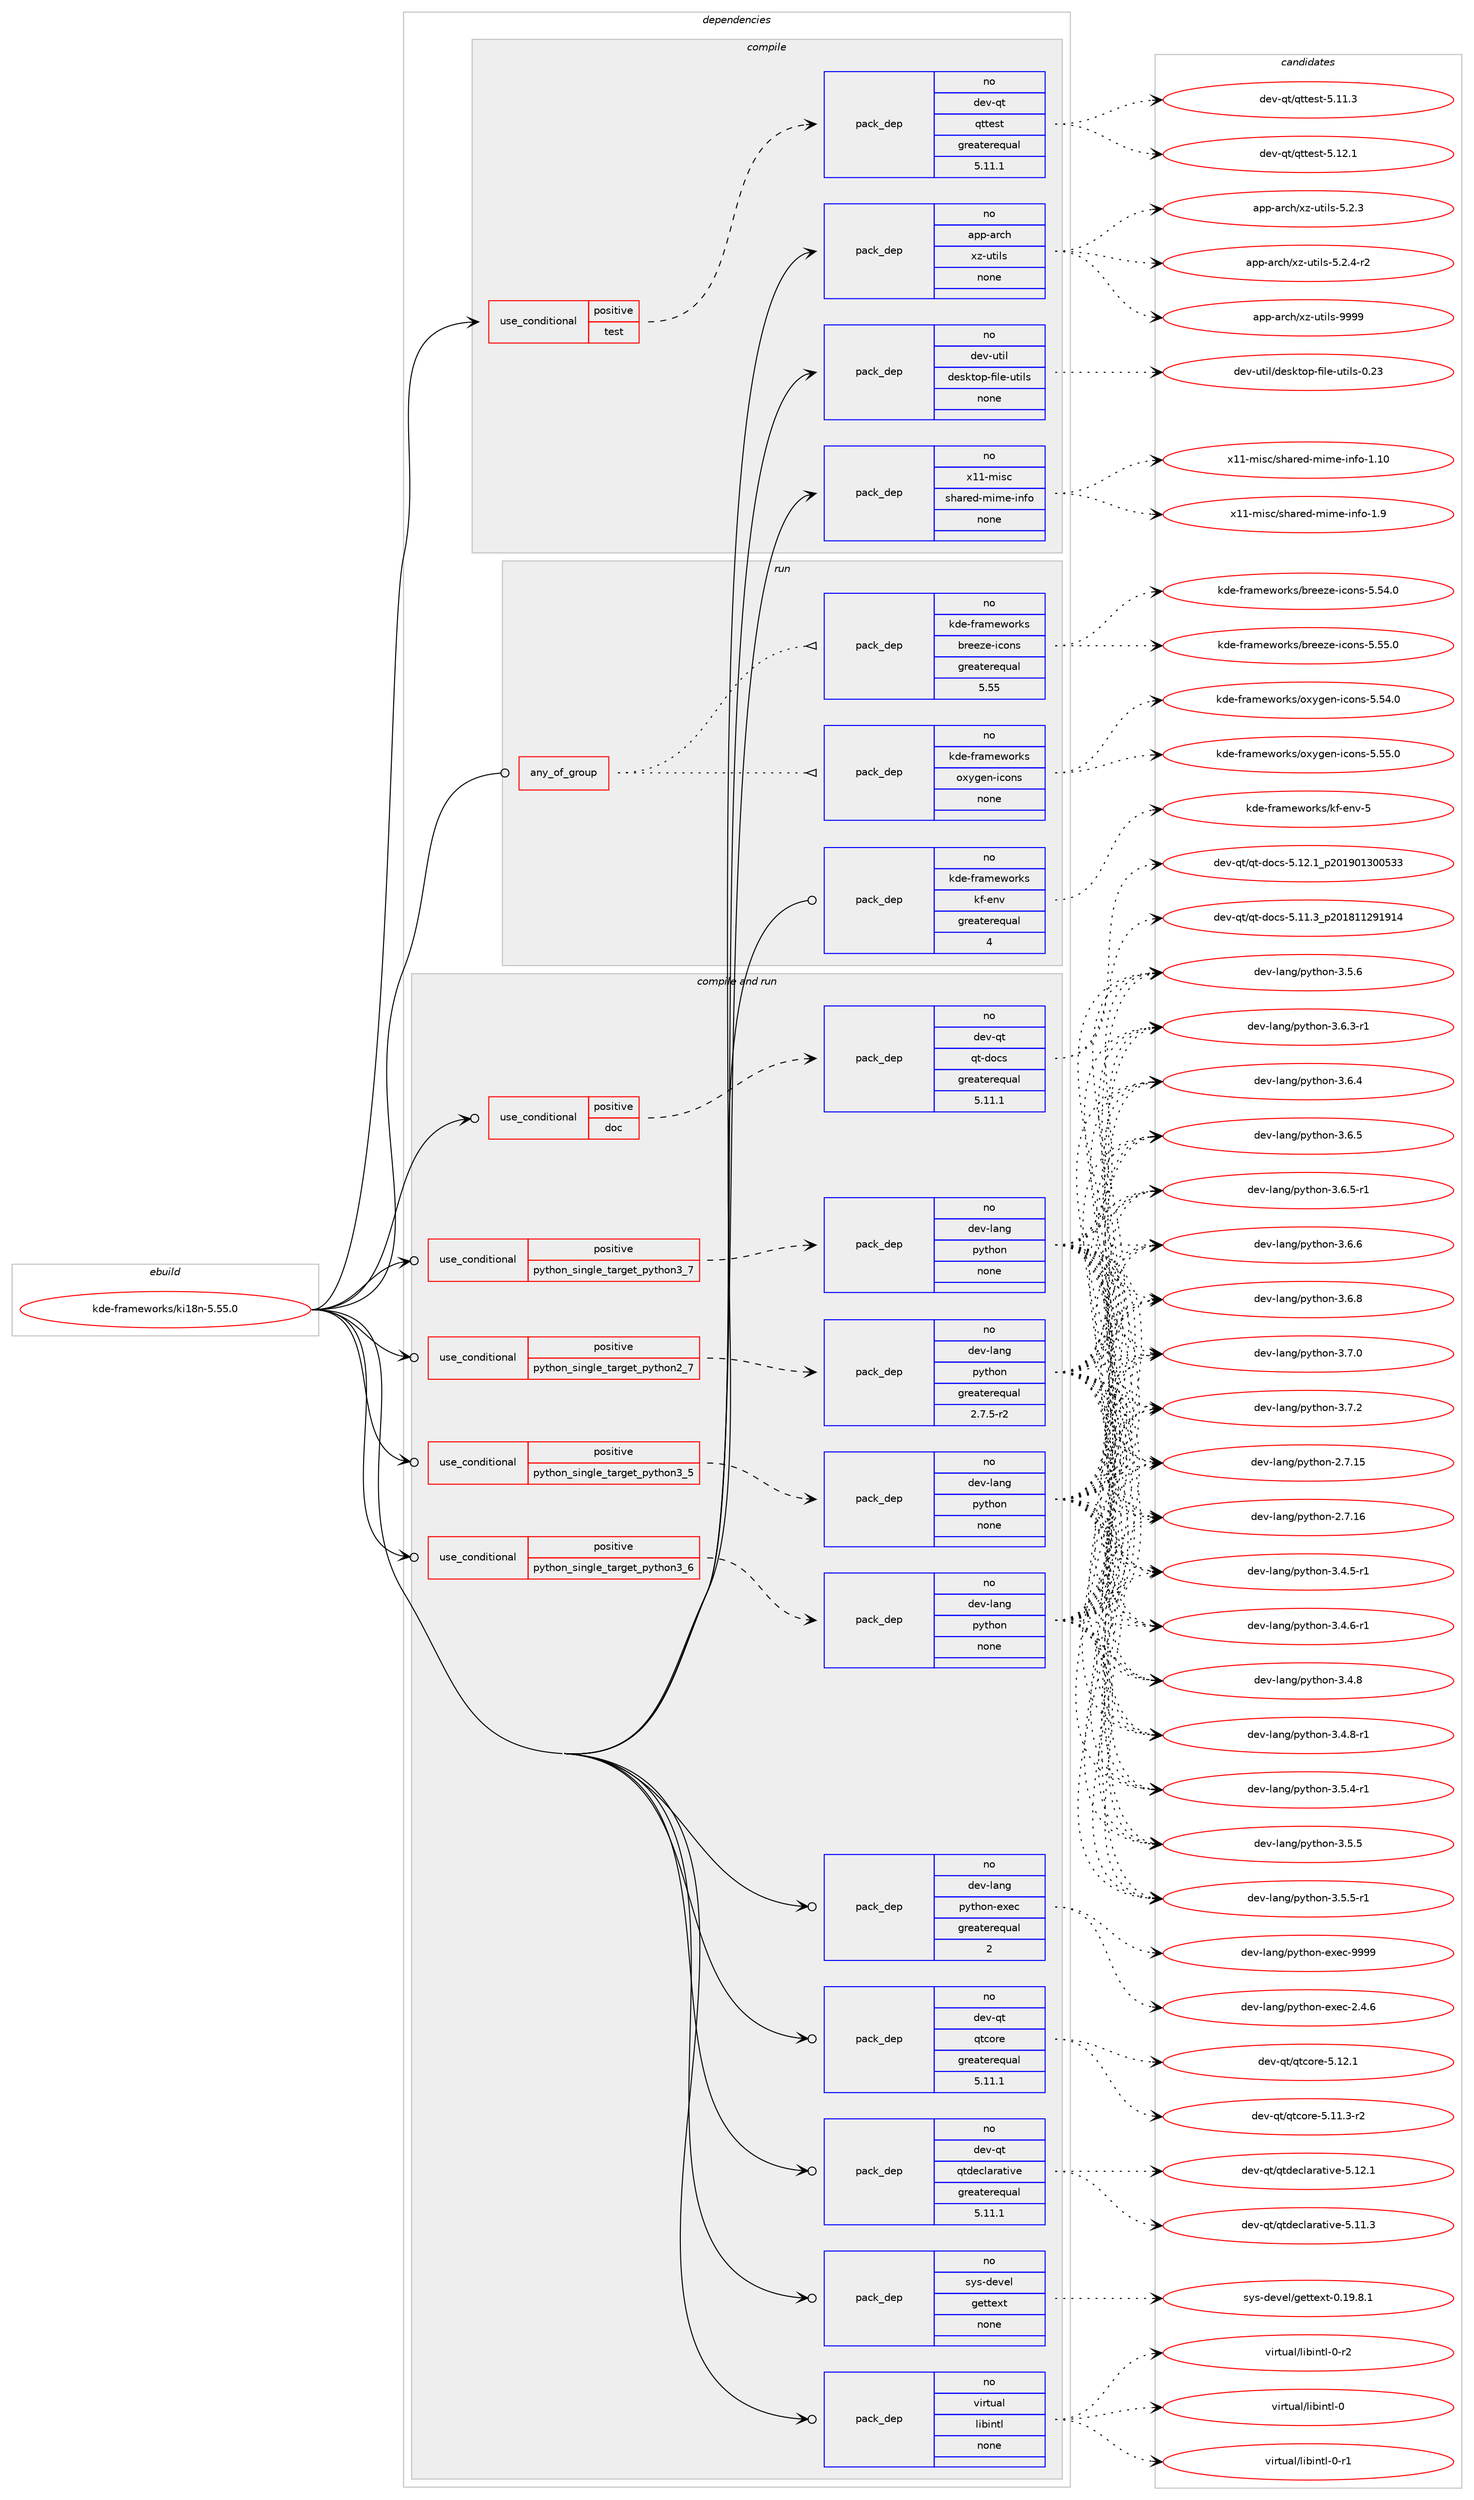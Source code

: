 digraph prolog {

# *************
# Graph options
# *************

newrank=true;
concentrate=true;
compound=true;
graph [rankdir=LR,fontname=Helvetica,fontsize=10,ranksep=1.5];#, ranksep=2.5, nodesep=0.2];
edge  [arrowhead=vee];
node  [fontname=Helvetica,fontsize=10];

# **********
# The ebuild
# **********

subgraph cluster_leftcol {
color=gray;
rank=same;
label=<<i>ebuild</i>>;
id [label="kde-frameworks/ki18n-5.55.0", color=red, width=4, href="../kde-frameworks/ki18n-5.55.0.svg"];
}

# ****************
# The dependencies
# ****************

subgraph cluster_midcol {
color=gray;
label=<<i>dependencies</i>>;
subgraph cluster_compile {
fillcolor="#eeeeee";
style=filled;
label=<<i>compile</i>>;
subgraph cond429586 {
dependency1586071 [label=<<TABLE BORDER="0" CELLBORDER="1" CELLSPACING="0" CELLPADDING="4"><TR><TD ROWSPAN="3" CELLPADDING="10">use_conditional</TD></TR><TR><TD>positive</TD></TR><TR><TD>test</TD></TR></TABLE>>, shape=none, color=red];
subgraph pack1131673 {
dependency1586072 [label=<<TABLE BORDER="0" CELLBORDER="1" CELLSPACING="0" CELLPADDING="4" WIDTH="220"><TR><TD ROWSPAN="6" CELLPADDING="30">pack_dep</TD></TR><TR><TD WIDTH="110">no</TD></TR><TR><TD>dev-qt</TD></TR><TR><TD>qttest</TD></TR><TR><TD>greaterequal</TD></TR><TR><TD>5.11.1</TD></TR></TABLE>>, shape=none, color=blue];
}
dependency1586071:e -> dependency1586072:w [weight=20,style="dashed",arrowhead="vee"];
}
id:e -> dependency1586071:w [weight=20,style="solid",arrowhead="vee"];
subgraph pack1131674 {
dependency1586073 [label=<<TABLE BORDER="0" CELLBORDER="1" CELLSPACING="0" CELLPADDING="4" WIDTH="220"><TR><TD ROWSPAN="6" CELLPADDING="30">pack_dep</TD></TR><TR><TD WIDTH="110">no</TD></TR><TR><TD>app-arch</TD></TR><TR><TD>xz-utils</TD></TR><TR><TD>none</TD></TR><TR><TD></TD></TR></TABLE>>, shape=none, color=blue];
}
id:e -> dependency1586073:w [weight=20,style="solid",arrowhead="vee"];
subgraph pack1131675 {
dependency1586074 [label=<<TABLE BORDER="0" CELLBORDER="1" CELLSPACING="0" CELLPADDING="4" WIDTH="220"><TR><TD ROWSPAN="6" CELLPADDING="30">pack_dep</TD></TR><TR><TD WIDTH="110">no</TD></TR><TR><TD>dev-util</TD></TR><TR><TD>desktop-file-utils</TD></TR><TR><TD>none</TD></TR><TR><TD></TD></TR></TABLE>>, shape=none, color=blue];
}
id:e -> dependency1586074:w [weight=20,style="solid",arrowhead="vee"];
subgraph pack1131676 {
dependency1586075 [label=<<TABLE BORDER="0" CELLBORDER="1" CELLSPACING="0" CELLPADDING="4" WIDTH="220"><TR><TD ROWSPAN="6" CELLPADDING="30">pack_dep</TD></TR><TR><TD WIDTH="110">no</TD></TR><TR><TD>x11-misc</TD></TR><TR><TD>shared-mime-info</TD></TR><TR><TD>none</TD></TR><TR><TD></TD></TR></TABLE>>, shape=none, color=blue];
}
id:e -> dependency1586075:w [weight=20,style="solid",arrowhead="vee"];
}
subgraph cluster_compileandrun {
fillcolor="#eeeeee";
style=filled;
label=<<i>compile and run</i>>;
subgraph cond429587 {
dependency1586076 [label=<<TABLE BORDER="0" CELLBORDER="1" CELLSPACING="0" CELLPADDING="4"><TR><TD ROWSPAN="3" CELLPADDING="10">use_conditional</TD></TR><TR><TD>positive</TD></TR><TR><TD>doc</TD></TR></TABLE>>, shape=none, color=red];
subgraph pack1131677 {
dependency1586077 [label=<<TABLE BORDER="0" CELLBORDER="1" CELLSPACING="0" CELLPADDING="4" WIDTH="220"><TR><TD ROWSPAN="6" CELLPADDING="30">pack_dep</TD></TR><TR><TD WIDTH="110">no</TD></TR><TR><TD>dev-qt</TD></TR><TR><TD>qt-docs</TD></TR><TR><TD>greaterequal</TD></TR><TR><TD>5.11.1</TD></TR></TABLE>>, shape=none, color=blue];
}
dependency1586076:e -> dependency1586077:w [weight=20,style="dashed",arrowhead="vee"];
}
id:e -> dependency1586076:w [weight=20,style="solid",arrowhead="odotvee"];
subgraph cond429588 {
dependency1586078 [label=<<TABLE BORDER="0" CELLBORDER="1" CELLSPACING="0" CELLPADDING="4"><TR><TD ROWSPAN="3" CELLPADDING="10">use_conditional</TD></TR><TR><TD>positive</TD></TR><TR><TD>python_single_target_python2_7</TD></TR></TABLE>>, shape=none, color=red];
subgraph pack1131678 {
dependency1586079 [label=<<TABLE BORDER="0" CELLBORDER="1" CELLSPACING="0" CELLPADDING="4" WIDTH="220"><TR><TD ROWSPAN="6" CELLPADDING="30">pack_dep</TD></TR><TR><TD WIDTH="110">no</TD></TR><TR><TD>dev-lang</TD></TR><TR><TD>python</TD></TR><TR><TD>greaterequal</TD></TR><TR><TD>2.7.5-r2</TD></TR></TABLE>>, shape=none, color=blue];
}
dependency1586078:e -> dependency1586079:w [weight=20,style="dashed",arrowhead="vee"];
}
id:e -> dependency1586078:w [weight=20,style="solid",arrowhead="odotvee"];
subgraph cond429589 {
dependency1586080 [label=<<TABLE BORDER="0" CELLBORDER="1" CELLSPACING="0" CELLPADDING="4"><TR><TD ROWSPAN="3" CELLPADDING="10">use_conditional</TD></TR><TR><TD>positive</TD></TR><TR><TD>python_single_target_python3_5</TD></TR></TABLE>>, shape=none, color=red];
subgraph pack1131679 {
dependency1586081 [label=<<TABLE BORDER="0" CELLBORDER="1" CELLSPACING="0" CELLPADDING="4" WIDTH="220"><TR><TD ROWSPAN="6" CELLPADDING="30">pack_dep</TD></TR><TR><TD WIDTH="110">no</TD></TR><TR><TD>dev-lang</TD></TR><TR><TD>python</TD></TR><TR><TD>none</TD></TR><TR><TD></TD></TR></TABLE>>, shape=none, color=blue];
}
dependency1586080:e -> dependency1586081:w [weight=20,style="dashed",arrowhead="vee"];
}
id:e -> dependency1586080:w [weight=20,style="solid",arrowhead="odotvee"];
subgraph cond429590 {
dependency1586082 [label=<<TABLE BORDER="0" CELLBORDER="1" CELLSPACING="0" CELLPADDING="4"><TR><TD ROWSPAN="3" CELLPADDING="10">use_conditional</TD></TR><TR><TD>positive</TD></TR><TR><TD>python_single_target_python3_6</TD></TR></TABLE>>, shape=none, color=red];
subgraph pack1131680 {
dependency1586083 [label=<<TABLE BORDER="0" CELLBORDER="1" CELLSPACING="0" CELLPADDING="4" WIDTH="220"><TR><TD ROWSPAN="6" CELLPADDING="30">pack_dep</TD></TR><TR><TD WIDTH="110">no</TD></TR><TR><TD>dev-lang</TD></TR><TR><TD>python</TD></TR><TR><TD>none</TD></TR><TR><TD></TD></TR></TABLE>>, shape=none, color=blue];
}
dependency1586082:e -> dependency1586083:w [weight=20,style="dashed",arrowhead="vee"];
}
id:e -> dependency1586082:w [weight=20,style="solid",arrowhead="odotvee"];
subgraph cond429591 {
dependency1586084 [label=<<TABLE BORDER="0" CELLBORDER="1" CELLSPACING="0" CELLPADDING="4"><TR><TD ROWSPAN="3" CELLPADDING="10">use_conditional</TD></TR><TR><TD>positive</TD></TR><TR><TD>python_single_target_python3_7</TD></TR></TABLE>>, shape=none, color=red];
subgraph pack1131681 {
dependency1586085 [label=<<TABLE BORDER="0" CELLBORDER="1" CELLSPACING="0" CELLPADDING="4" WIDTH="220"><TR><TD ROWSPAN="6" CELLPADDING="30">pack_dep</TD></TR><TR><TD WIDTH="110">no</TD></TR><TR><TD>dev-lang</TD></TR><TR><TD>python</TD></TR><TR><TD>none</TD></TR><TR><TD></TD></TR></TABLE>>, shape=none, color=blue];
}
dependency1586084:e -> dependency1586085:w [weight=20,style="dashed",arrowhead="vee"];
}
id:e -> dependency1586084:w [weight=20,style="solid",arrowhead="odotvee"];
subgraph pack1131682 {
dependency1586086 [label=<<TABLE BORDER="0" CELLBORDER="1" CELLSPACING="0" CELLPADDING="4" WIDTH="220"><TR><TD ROWSPAN="6" CELLPADDING="30">pack_dep</TD></TR><TR><TD WIDTH="110">no</TD></TR><TR><TD>dev-lang</TD></TR><TR><TD>python-exec</TD></TR><TR><TD>greaterequal</TD></TR><TR><TD>2</TD></TR></TABLE>>, shape=none, color=blue];
}
id:e -> dependency1586086:w [weight=20,style="solid",arrowhead="odotvee"];
subgraph pack1131683 {
dependency1586087 [label=<<TABLE BORDER="0" CELLBORDER="1" CELLSPACING="0" CELLPADDING="4" WIDTH="220"><TR><TD ROWSPAN="6" CELLPADDING="30">pack_dep</TD></TR><TR><TD WIDTH="110">no</TD></TR><TR><TD>dev-qt</TD></TR><TR><TD>qtcore</TD></TR><TR><TD>greaterequal</TD></TR><TR><TD>5.11.1</TD></TR></TABLE>>, shape=none, color=blue];
}
id:e -> dependency1586087:w [weight=20,style="solid",arrowhead="odotvee"];
subgraph pack1131684 {
dependency1586088 [label=<<TABLE BORDER="0" CELLBORDER="1" CELLSPACING="0" CELLPADDING="4" WIDTH="220"><TR><TD ROWSPAN="6" CELLPADDING="30">pack_dep</TD></TR><TR><TD WIDTH="110">no</TD></TR><TR><TD>dev-qt</TD></TR><TR><TD>qtdeclarative</TD></TR><TR><TD>greaterequal</TD></TR><TR><TD>5.11.1</TD></TR></TABLE>>, shape=none, color=blue];
}
id:e -> dependency1586088:w [weight=20,style="solid",arrowhead="odotvee"];
subgraph pack1131685 {
dependency1586089 [label=<<TABLE BORDER="0" CELLBORDER="1" CELLSPACING="0" CELLPADDING="4" WIDTH="220"><TR><TD ROWSPAN="6" CELLPADDING="30">pack_dep</TD></TR><TR><TD WIDTH="110">no</TD></TR><TR><TD>sys-devel</TD></TR><TR><TD>gettext</TD></TR><TR><TD>none</TD></TR><TR><TD></TD></TR></TABLE>>, shape=none, color=blue];
}
id:e -> dependency1586089:w [weight=20,style="solid",arrowhead="odotvee"];
subgraph pack1131686 {
dependency1586090 [label=<<TABLE BORDER="0" CELLBORDER="1" CELLSPACING="0" CELLPADDING="4" WIDTH="220"><TR><TD ROWSPAN="6" CELLPADDING="30">pack_dep</TD></TR><TR><TD WIDTH="110">no</TD></TR><TR><TD>virtual</TD></TR><TR><TD>libintl</TD></TR><TR><TD>none</TD></TR><TR><TD></TD></TR></TABLE>>, shape=none, color=blue];
}
id:e -> dependency1586090:w [weight=20,style="solid",arrowhead="odotvee"];
}
subgraph cluster_run {
fillcolor="#eeeeee";
style=filled;
label=<<i>run</i>>;
subgraph any24168 {
dependency1586091 [label=<<TABLE BORDER="0" CELLBORDER="1" CELLSPACING="0" CELLPADDING="4"><TR><TD CELLPADDING="10">any_of_group</TD></TR></TABLE>>, shape=none, color=red];subgraph pack1131687 {
dependency1586092 [label=<<TABLE BORDER="0" CELLBORDER="1" CELLSPACING="0" CELLPADDING="4" WIDTH="220"><TR><TD ROWSPAN="6" CELLPADDING="30">pack_dep</TD></TR><TR><TD WIDTH="110">no</TD></TR><TR><TD>kde-frameworks</TD></TR><TR><TD>breeze-icons</TD></TR><TR><TD>greaterequal</TD></TR><TR><TD>5.55</TD></TR></TABLE>>, shape=none, color=blue];
}
dependency1586091:e -> dependency1586092:w [weight=20,style="dotted",arrowhead="oinv"];
subgraph pack1131688 {
dependency1586093 [label=<<TABLE BORDER="0" CELLBORDER="1" CELLSPACING="0" CELLPADDING="4" WIDTH="220"><TR><TD ROWSPAN="6" CELLPADDING="30">pack_dep</TD></TR><TR><TD WIDTH="110">no</TD></TR><TR><TD>kde-frameworks</TD></TR><TR><TD>oxygen-icons</TD></TR><TR><TD>none</TD></TR><TR><TD></TD></TR></TABLE>>, shape=none, color=blue];
}
dependency1586091:e -> dependency1586093:w [weight=20,style="dotted",arrowhead="oinv"];
}
id:e -> dependency1586091:w [weight=20,style="solid",arrowhead="odot"];
subgraph pack1131689 {
dependency1586094 [label=<<TABLE BORDER="0" CELLBORDER="1" CELLSPACING="0" CELLPADDING="4" WIDTH="220"><TR><TD ROWSPAN="6" CELLPADDING="30">pack_dep</TD></TR><TR><TD WIDTH="110">no</TD></TR><TR><TD>kde-frameworks</TD></TR><TR><TD>kf-env</TD></TR><TR><TD>greaterequal</TD></TR><TR><TD>4</TD></TR></TABLE>>, shape=none, color=blue];
}
id:e -> dependency1586094:w [weight=20,style="solid",arrowhead="odot"];
}
}

# **************
# The candidates
# **************

subgraph cluster_choices {
rank=same;
color=gray;
label=<<i>candidates</i>>;

subgraph choice1131673 {
color=black;
nodesep=1;
choice100101118451131164711311611610111511645534649494651 [label="dev-qt/qttest-5.11.3", color=red, width=4,href="../dev-qt/qttest-5.11.3.svg"];
choice100101118451131164711311611610111511645534649504649 [label="dev-qt/qttest-5.12.1", color=red, width=4,href="../dev-qt/qttest-5.12.1.svg"];
dependency1586072:e -> choice100101118451131164711311611610111511645534649494651:w [style=dotted,weight="100"];
dependency1586072:e -> choice100101118451131164711311611610111511645534649504649:w [style=dotted,weight="100"];
}
subgraph choice1131674 {
color=black;
nodesep=1;
choice971121124597114991044712012245117116105108115455346504651 [label="app-arch/xz-utils-5.2.3", color=red, width=4,href="../app-arch/xz-utils-5.2.3.svg"];
choice9711211245971149910447120122451171161051081154553465046524511450 [label="app-arch/xz-utils-5.2.4-r2", color=red, width=4,href="../app-arch/xz-utils-5.2.4-r2.svg"];
choice9711211245971149910447120122451171161051081154557575757 [label="app-arch/xz-utils-9999", color=red, width=4,href="../app-arch/xz-utils-9999.svg"];
dependency1586073:e -> choice971121124597114991044712012245117116105108115455346504651:w [style=dotted,weight="100"];
dependency1586073:e -> choice9711211245971149910447120122451171161051081154553465046524511450:w [style=dotted,weight="100"];
dependency1586073:e -> choice9711211245971149910447120122451171161051081154557575757:w [style=dotted,weight="100"];
}
subgraph choice1131675 {
color=black;
nodesep=1;
choice100101118451171161051084710010111510711611111245102105108101451171161051081154548465051 [label="dev-util/desktop-file-utils-0.23", color=red, width=4,href="../dev-util/desktop-file-utils-0.23.svg"];
dependency1586074:e -> choice100101118451171161051084710010111510711611111245102105108101451171161051081154548465051:w [style=dotted,weight="100"];
}
subgraph choice1131676 {
color=black;
nodesep=1;
choice12049494510910511599471151049711410110045109105109101451051101021114549464948 [label="x11-misc/shared-mime-info-1.10", color=red, width=4,href="../x11-misc/shared-mime-info-1.10.svg"];
choice120494945109105115994711510497114101100451091051091014510511010211145494657 [label="x11-misc/shared-mime-info-1.9", color=red, width=4,href="../x11-misc/shared-mime-info-1.9.svg"];
dependency1586075:e -> choice12049494510910511599471151049711410110045109105109101451051101021114549464948:w [style=dotted,weight="100"];
dependency1586075:e -> choice120494945109105115994711510497114101100451091051091014510511010211145494657:w [style=dotted,weight="100"];
}
subgraph choice1131677 {
color=black;
nodesep=1;
choice100101118451131164711311645100111991154553464949465195112504849564949505749574952 [label="dev-qt/qt-docs-5.11.3_p201811291914", color=red, width=4,href="../dev-qt/qt-docs-5.11.3_p201811291914.svg"];
choice100101118451131164711311645100111991154553464950464995112504849574849514848535151 [label="dev-qt/qt-docs-5.12.1_p201901300533", color=red, width=4,href="../dev-qt/qt-docs-5.12.1_p201901300533.svg"];
dependency1586077:e -> choice100101118451131164711311645100111991154553464949465195112504849564949505749574952:w [style=dotted,weight="100"];
dependency1586077:e -> choice100101118451131164711311645100111991154553464950464995112504849574849514848535151:w [style=dotted,weight="100"];
}
subgraph choice1131678 {
color=black;
nodesep=1;
choice10010111845108971101034711212111610411111045504655464953 [label="dev-lang/python-2.7.15", color=red, width=4,href="../dev-lang/python-2.7.15.svg"];
choice10010111845108971101034711212111610411111045504655464954 [label="dev-lang/python-2.7.16", color=red, width=4,href="../dev-lang/python-2.7.16.svg"];
choice1001011184510897110103471121211161041111104551465246534511449 [label="dev-lang/python-3.4.5-r1", color=red, width=4,href="../dev-lang/python-3.4.5-r1.svg"];
choice1001011184510897110103471121211161041111104551465246544511449 [label="dev-lang/python-3.4.6-r1", color=red, width=4,href="../dev-lang/python-3.4.6-r1.svg"];
choice100101118451089711010347112121116104111110455146524656 [label="dev-lang/python-3.4.8", color=red, width=4,href="../dev-lang/python-3.4.8.svg"];
choice1001011184510897110103471121211161041111104551465246564511449 [label="dev-lang/python-3.4.8-r1", color=red, width=4,href="../dev-lang/python-3.4.8-r1.svg"];
choice1001011184510897110103471121211161041111104551465346524511449 [label="dev-lang/python-3.5.4-r1", color=red, width=4,href="../dev-lang/python-3.5.4-r1.svg"];
choice100101118451089711010347112121116104111110455146534653 [label="dev-lang/python-3.5.5", color=red, width=4,href="../dev-lang/python-3.5.5.svg"];
choice1001011184510897110103471121211161041111104551465346534511449 [label="dev-lang/python-3.5.5-r1", color=red, width=4,href="../dev-lang/python-3.5.5-r1.svg"];
choice100101118451089711010347112121116104111110455146534654 [label="dev-lang/python-3.5.6", color=red, width=4,href="../dev-lang/python-3.5.6.svg"];
choice1001011184510897110103471121211161041111104551465446514511449 [label="dev-lang/python-3.6.3-r1", color=red, width=4,href="../dev-lang/python-3.6.3-r1.svg"];
choice100101118451089711010347112121116104111110455146544652 [label="dev-lang/python-3.6.4", color=red, width=4,href="../dev-lang/python-3.6.4.svg"];
choice100101118451089711010347112121116104111110455146544653 [label="dev-lang/python-3.6.5", color=red, width=4,href="../dev-lang/python-3.6.5.svg"];
choice1001011184510897110103471121211161041111104551465446534511449 [label="dev-lang/python-3.6.5-r1", color=red, width=4,href="../dev-lang/python-3.6.5-r1.svg"];
choice100101118451089711010347112121116104111110455146544654 [label="dev-lang/python-3.6.6", color=red, width=4,href="../dev-lang/python-3.6.6.svg"];
choice100101118451089711010347112121116104111110455146544656 [label="dev-lang/python-3.6.8", color=red, width=4,href="../dev-lang/python-3.6.8.svg"];
choice100101118451089711010347112121116104111110455146554648 [label="dev-lang/python-3.7.0", color=red, width=4,href="../dev-lang/python-3.7.0.svg"];
choice100101118451089711010347112121116104111110455146554650 [label="dev-lang/python-3.7.2", color=red, width=4,href="../dev-lang/python-3.7.2.svg"];
dependency1586079:e -> choice10010111845108971101034711212111610411111045504655464953:w [style=dotted,weight="100"];
dependency1586079:e -> choice10010111845108971101034711212111610411111045504655464954:w [style=dotted,weight="100"];
dependency1586079:e -> choice1001011184510897110103471121211161041111104551465246534511449:w [style=dotted,weight="100"];
dependency1586079:e -> choice1001011184510897110103471121211161041111104551465246544511449:w [style=dotted,weight="100"];
dependency1586079:e -> choice100101118451089711010347112121116104111110455146524656:w [style=dotted,weight="100"];
dependency1586079:e -> choice1001011184510897110103471121211161041111104551465246564511449:w [style=dotted,weight="100"];
dependency1586079:e -> choice1001011184510897110103471121211161041111104551465346524511449:w [style=dotted,weight="100"];
dependency1586079:e -> choice100101118451089711010347112121116104111110455146534653:w [style=dotted,weight="100"];
dependency1586079:e -> choice1001011184510897110103471121211161041111104551465346534511449:w [style=dotted,weight="100"];
dependency1586079:e -> choice100101118451089711010347112121116104111110455146534654:w [style=dotted,weight="100"];
dependency1586079:e -> choice1001011184510897110103471121211161041111104551465446514511449:w [style=dotted,weight="100"];
dependency1586079:e -> choice100101118451089711010347112121116104111110455146544652:w [style=dotted,weight="100"];
dependency1586079:e -> choice100101118451089711010347112121116104111110455146544653:w [style=dotted,weight="100"];
dependency1586079:e -> choice1001011184510897110103471121211161041111104551465446534511449:w [style=dotted,weight="100"];
dependency1586079:e -> choice100101118451089711010347112121116104111110455146544654:w [style=dotted,weight="100"];
dependency1586079:e -> choice100101118451089711010347112121116104111110455146544656:w [style=dotted,weight="100"];
dependency1586079:e -> choice100101118451089711010347112121116104111110455146554648:w [style=dotted,weight="100"];
dependency1586079:e -> choice100101118451089711010347112121116104111110455146554650:w [style=dotted,weight="100"];
}
subgraph choice1131679 {
color=black;
nodesep=1;
choice10010111845108971101034711212111610411111045504655464953 [label="dev-lang/python-2.7.15", color=red, width=4,href="../dev-lang/python-2.7.15.svg"];
choice10010111845108971101034711212111610411111045504655464954 [label="dev-lang/python-2.7.16", color=red, width=4,href="../dev-lang/python-2.7.16.svg"];
choice1001011184510897110103471121211161041111104551465246534511449 [label="dev-lang/python-3.4.5-r1", color=red, width=4,href="../dev-lang/python-3.4.5-r1.svg"];
choice1001011184510897110103471121211161041111104551465246544511449 [label="dev-lang/python-3.4.6-r1", color=red, width=4,href="../dev-lang/python-3.4.6-r1.svg"];
choice100101118451089711010347112121116104111110455146524656 [label="dev-lang/python-3.4.8", color=red, width=4,href="../dev-lang/python-3.4.8.svg"];
choice1001011184510897110103471121211161041111104551465246564511449 [label="dev-lang/python-3.4.8-r1", color=red, width=4,href="../dev-lang/python-3.4.8-r1.svg"];
choice1001011184510897110103471121211161041111104551465346524511449 [label="dev-lang/python-3.5.4-r1", color=red, width=4,href="../dev-lang/python-3.5.4-r1.svg"];
choice100101118451089711010347112121116104111110455146534653 [label="dev-lang/python-3.5.5", color=red, width=4,href="../dev-lang/python-3.5.5.svg"];
choice1001011184510897110103471121211161041111104551465346534511449 [label="dev-lang/python-3.5.5-r1", color=red, width=4,href="../dev-lang/python-3.5.5-r1.svg"];
choice100101118451089711010347112121116104111110455146534654 [label="dev-lang/python-3.5.6", color=red, width=4,href="../dev-lang/python-3.5.6.svg"];
choice1001011184510897110103471121211161041111104551465446514511449 [label="dev-lang/python-3.6.3-r1", color=red, width=4,href="../dev-lang/python-3.6.3-r1.svg"];
choice100101118451089711010347112121116104111110455146544652 [label="dev-lang/python-3.6.4", color=red, width=4,href="../dev-lang/python-3.6.4.svg"];
choice100101118451089711010347112121116104111110455146544653 [label="dev-lang/python-3.6.5", color=red, width=4,href="../dev-lang/python-3.6.5.svg"];
choice1001011184510897110103471121211161041111104551465446534511449 [label="dev-lang/python-3.6.5-r1", color=red, width=4,href="../dev-lang/python-3.6.5-r1.svg"];
choice100101118451089711010347112121116104111110455146544654 [label="dev-lang/python-3.6.6", color=red, width=4,href="../dev-lang/python-3.6.6.svg"];
choice100101118451089711010347112121116104111110455146544656 [label="dev-lang/python-3.6.8", color=red, width=4,href="../dev-lang/python-3.6.8.svg"];
choice100101118451089711010347112121116104111110455146554648 [label="dev-lang/python-3.7.0", color=red, width=4,href="../dev-lang/python-3.7.0.svg"];
choice100101118451089711010347112121116104111110455146554650 [label="dev-lang/python-3.7.2", color=red, width=4,href="../dev-lang/python-3.7.2.svg"];
dependency1586081:e -> choice10010111845108971101034711212111610411111045504655464953:w [style=dotted,weight="100"];
dependency1586081:e -> choice10010111845108971101034711212111610411111045504655464954:w [style=dotted,weight="100"];
dependency1586081:e -> choice1001011184510897110103471121211161041111104551465246534511449:w [style=dotted,weight="100"];
dependency1586081:e -> choice1001011184510897110103471121211161041111104551465246544511449:w [style=dotted,weight="100"];
dependency1586081:e -> choice100101118451089711010347112121116104111110455146524656:w [style=dotted,weight="100"];
dependency1586081:e -> choice1001011184510897110103471121211161041111104551465246564511449:w [style=dotted,weight="100"];
dependency1586081:e -> choice1001011184510897110103471121211161041111104551465346524511449:w [style=dotted,weight="100"];
dependency1586081:e -> choice100101118451089711010347112121116104111110455146534653:w [style=dotted,weight="100"];
dependency1586081:e -> choice1001011184510897110103471121211161041111104551465346534511449:w [style=dotted,weight="100"];
dependency1586081:e -> choice100101118451089711010347112121116104111110455146534654:w [style=dotted,weight="100"];
dependency1586081:e -> choice1001011184510897110103471121211161041111104551465446514511449:w [style=dotted,weight="100"];
dependency1586081:e -> choice100101118451089711010347112121116104111110455146544652:w [style=dotted,weight="100"];
dependency1586081:e -> choice100101118451089711010347112121116104111110455146544653:w [style=dotted,weight="100"];
dependency1586081:e -> choice1001011184510897110103471121211161041111104551465446534511449:w [style=dotted,weight="100"];
dependency1586081:e -> choice100101118451089711010347112121116104111110455146544654:w [style=dotted,weight="100"];
dependency1586081:e -> choice100101118451089711010347112121116104111110455146544656:w [style=dotted,weight="100"];
dependency1586081:e -> choice100101118451089711010347112121116104111110455146554648:w [style=dotted,weight="100"];
dependency1586081:e -> choice100101118451089711010347112121116104111110455146554650:w [style=dotted,weight="100"];
}
subgraph choice1131680 {
color=black;
nodesep=1;
choice10010111845108971101034711212111610411111045504655464953 [label="dev-lang/python-2.7.15", color=red, width=4,href="../dev-lang/python-2.7.15.svg"];
choice10010111845108971101034711212111610411111045504655464954 [label="dev-lang/python-2.7.16", color=red, width=4,href="../dev-lang/python-2.7.16.svg"];
choice1001011184510897110103471121211161041111104551465246534511449 [label="dev-lang/python-3.4.5-r1", color=red, width=4,href="../dev-lang/python-3.4.5-r1.svg"];
choice1001011184510897110103471121211161041111104551465246544511449 [label="dev-lang/python-3.4.6-r1", color=red, width=4,href="../dev-lang/python-3.4.6-r1.svg"];
choice100101118451089711010347112121116104111110455146524656 [label="dev-lang/python-3.4.8", color=red, width=4,href="../dev-lang/python-3.4.8.svg"];
choice1001011184510897110103471121211161041111104551465246564511449 [label="dev-lang/python-3.4.8-r1", color=red, width=4,href="../dev-lang/python-3.4.8-r1.svg"];
choice1001011184510897110103471121211161041111104551465346524511449 [label="dev-lang/python-3.5.4-r1", color=red, width=4,href="../dev-lang/python-3.5.4-r1.svg"];
choice100101118451089711010347112121116104111110455146534653 [label="dev-lang/python-3.5.5", color=red, width=4,href="../dev-lang/python-3.5.5.svg"];
choice1001011184510897110103471121211161041111104551465346534511449 [label="dev-lang/python-3.5.5-r1", color=red, width=4,href="../dev-lang/python-3.5.5-r1.svg"];
choice100101118451089711010347112121116104111110455146534654 [label="dev-lang/python-3.5.6", color=red, width=4,href="../dev-lang/python-3.5.6.svg"];
choice1001011184510897110103471121211161041111104551465446514511449 [label="dev-lang/python-3.6.3-r1", color=red, width=4,href="../dev-lang/python-3.6.3-r1.svg"];
choice100101118451089711010347112121116104111110455146544652 [label="dev-lang/python-3.6.4", color=red, width=4,href="../dev-lang/python-3.6.4.svg"];
choice100101118451089711010347112121116104111110455146544653 [label="dev-lang/python-3.6.5", color=red, width=4,href="../dev-lang/python-3.6.5.svg"];
choice1001011184510897110103471121211161041111104551465446534511449 [label="dev-lang/python-3.6.5-r1", color=red, width=4,href="../dev-lang/python-3.6.5-r1.svg"];
choice100101118451089711010347112121116104111110455146544654 [label="dev-lang/python-3.6.6", color=red, width=4,href="../dev-lang/python-3.6.6.svg"];
choice100101118451089711010347112121116104111110455146544656 [label="dev-lang/python-3.6.8", color=red, width=4,href="../dev-lang/python-3.6.8.svg"];
choice100101118451089711010347112121116104111110455146554648 [label="dev-lang/python-3.7.0", color=red, width=4,href="../dev-lang/python-3.7.0.svg"];
choice100101118451089711010347112121116104111110455146554650 [label="dev-lang/python-3.7.2", color=red, width=4,href="../dev-lang/python-3.7.2.svg"];
dependency1586083:e -> choice10010111845108971101034711212111610411111045504655464953:w [style=dotted,weight="100"];
dependency1586083:e -> choice10010111845108971101034711212111610411111045504655464954:w [style=dotted,weight="100"];
dependency1586083:e -> choice1001011184510897110103471121211161041111104551465246534511449:w [style=dotted,weight="100"];
dependency1586083:e -> choice1001011184510897110103471121211161041111104551465246544511449:w [style=dotted,weight="100"];
dependency1586083:e -> choice100101118451089711010347112121116104111110455146524656:w [style=dotted,weight="100"];
dependency1586083:e -> choice1001011184510897110103471121211161041111104551465246564511449:w [style=dotted,weight="100"];
dependency1586083:e -> choice1001011184510897110103471121211161041111104551465346524511449:w [style=dotted,weight="100"];
dependency1586083:e -> choice100101118451089711010347112121116104111110455146534653:w [style=dotted,weight="100"];
dependency1586083:e -> choice1001011184510897110103471121211161041111104551465346534511449:w [style=dotted,weight="100"];
dependency1586083:e -> choice100101118451089711010347112121116104111110455146534654:w [style=dotted,weight="100"];
dependency1586083:e -> choice1001011184510897110103471121211161041111104551465446514511449:w [style=dotted,weight="100"];
dependency1586083:e -> choice100101118451089711010347112121116104111110455146544652:w [style=dotted,weight="100"];
dependency1586083:e -> choice100101118451089711010347112121116104111110455146544653:w [style=dotted,weight="100"];
dependency1586083:e -> choice1001011184510897110103471121211161041111104551465446534511449:w [style=dotted,weight="100"];
dependency1586083:e -> choice100101118451089711010347112121116104111110455146544654:w [style=dotted,weight="100"];
dependency1586083:e -> choice100101118451089711010347112121116104111110455146544656:w [style=dotted,weight="100"];
dependency1586083:e -> choice100101118451089711010347112121116104111110455146554648:w [style=dotted,weight="100"];
dependency1586083:e -> choice100101118451089711010347112121116104111110455146554650:w [style=dotted,weight="100"];
}
subgraph choice1131681 {
color=black;
nodesep=1;
choice10010111845108971101034711212111610411111045504655464953 [label="dev-lang/python-2.7.15", color=red, width=4,href="../dev-lang/python-2.7.15.svg"];
choice10010111845108971101034711212111610411111045504655464954 [label="dev-lang/python-2.7.16", color=red, width=4,href="../dev-lang/python-2.7.16.svg"];
choice1001011184510897110103471121211161041111104551465246534511449 [label="dev-lang/python-3.4.5-r1", color=red, width=4,href="../dev-lang/python-3.4.5-r1.svg"];
choice1001011184510897110103471121211161041111104551465246544511449 [label="dev-lang/python-3.4.6-r1", color=red, width=4,href="../dev-lang/python-3.4.6-r1.svg"];
choice100101118451089711010347112121116104111110455146524656 [label="dev-lang/python-3.4.8", color=red, width=4,href="../dev-lang/python-3.4.8.svg"];
choice1001011184510897110103471121211161041111104551465246564511449 [label="dev-lang/python-3.4.8-r1", color=red, width=4,href="../dev-lang/python-3.4.8-r1.svg"];
choice1001011184510897110103471121211161041111104551465346524511449 [label="dev-lang/python-3.5.4-r1", color=red, width=4,href="../dev-lang/python-3.5.4-r1.svg"];
choice100101118451089711010347112121116104111110455146534653 [label="dev-lang/python-3.5.5", color=red, width=4,href="../dev-lang/python-3.5.5.svg"];
choice1001011184510897110103471121211161041111104551465346534511449 [label="dev-lang/python-3.5.5-r1", color=red, width=4,href="../dev-lang/python-3.5.5-r1.svg"];
choice100101118451089711010347112121116104111110455146534654 [label="dev-lang/python-3.5.6", color=red, width=4,href="../dev-lang/python-3.5.6.svg"];
choice1001011184510897110103471121211161041111104551465446514511449 [label="dev-lang/python-3.6.3-r1", color=red, width=4,href="../dev-lang/python-3.6.3-r1.svg"];
choice100101118451089711010347112121116104111110455146544652 [label="dev-lang/python-3.6.4", color=red, width=4,href="../dev-lang/python-3.6.4.svg"];
choice100101118451089711010347112121116104111110455146544653 [label="dev-lang/python-3.6.5", color=red, width=4,href="../dev-lang/python-3.6.5.svg"];
choice1001011184510897110103471121211161041111104551465446534511449 [label="dev-lang/python-3.6.5-r1", color=red, width=4,href="../dev-lang/python-3.6.5-r1.svg"];
choice100101118451089711010347112121116104111110455146544654 [label="dev-lang/python-3.6.6", color=red, width=4,href="../dev-lang/python-3.6.6.svg"];
choice100101118451089711010347112121116104111110455146544656 [label="dev-lang/python-3.6.8", color=red, width=4,href="../dev-lang/python-3.6.8.svg"];
choice100101118451089711010347112121116104111110455146554648 [label="dev-lang/python-3.7.0", color=red, width=4,href="../dev-lang/python-3.7.0.svg"];
choice100101118451089711010347112121116104111110455146554650 [label="dev-lang/python-3.7.2", color=red, width=4,href="../dev-lang/python-3.7.2.svg"];
dependency1586085:e -> choice10010111845108971101034711212111610411111045504655464953:w [style=dotted,weight="100"];
dependency1586085:e -> choice10010111845108971101034711212111610411111045504655464954:w [style=dotted,weight="100"];
dependency1586085:e -> choice1001011184510897110103471121211161041111104551465246534511449:w [style=dotted,weight="100"];
dependency1586085:e -> choice1001011184510897110103471121211161041111104551465246544511449:w [style=dotted,weight="100"];
dependency1586085:e -> choice100101118451089711010347112121116104111110455146524656:w [style=dotted,weight="100"];
dependency1586085:e -> choice1001011184510897110103471121211161041111104551465246564511449:w [style=dotted,weight="100"];
dependency1586085:e -> choice1001011184510897110103471121211161041111104551465346524511449:w [style=dotted,weight="100"];
dependency1586085:e -> choice100101118451089711010347112121116104111110455146534653:w [style=dotted,weight="100"];
dependency1586085:e -> choice1001011184510897110103471121211161041111104551465346534511449:w [style=dotted,weight="100"];
dependency1586085:e -> choice100101118451089711010347112121116104111110455146534654:w [style=dotted,weight="100"];
dependency1586085:e -> choice1001011184510897110103471121211161041111104551465446514511449:w [style=dotted,weight="100"];
dependency1586085:e -> choice100101118451089711010347112121116104111110455146544652:w [style=dotted,weight="100"];
dependency1586085:e -> choice100101118451089711010347112121116104111110455146544653:w [style=dotted,weight="100"];
dependency1586085:e -> choice1001011184510897110103471121211161041111104551465446534511449:w [style=dotted,weight="100"];
dependency1586085:e -> choice100101118451089711010347112121116104111110455146544654:w [style=dotted,weight="100"];
dependency1586085:e -> choice100101118451089711010347112121116104111110455146544656:w [style=dotted,weight="100"];
dependency1586085:e -> choice100101118451089711010347112121116104111110455146554648:w [style=dotted,weight="100"];
dependency1586085:e -> choice100101118451089711010347112121116104111110455146554650:w [style=dotted,weight="100"];
}
subgraph choice1131682 {
color=black;
nodesep=1;
choice1001011184510897110103471121211161041111104510112010199455046524654 [label="dev-lang/python-exec-2.4.6", color=red, width=4,href="../dev-lang/python-exec-2.4.6.svg"];
choice10010111845108971101034711212111610411111045101120101994557575757 [label="dev-lang/python-exec-9999", color=red, width=4,href="../dev-lang/python-exec-9999.svg"];
dependency1586086:e -> choice1001011184510897110103471121211161041111104510112010199455046524654:w [style=dotted,weight="100"];
dependency1586086:e -> choice10010111845108971101034711212111610411111045101120101994557575757:w [style=dotted,weight="100"];
}
subgraph choice1131683 {
color=black;
nodesep=1;
choice100101118451131164711311699111114101455346494946514511450 [label="dev-qt/qtcore-5.11.3-r2", color=red, width=4,href="../dev-qt/qtcore-5.11.3-r2.svg"];
choice10010111845113116471131169911111410145534649504649 [label="dev-qt/qtcore-5.12.1", color=red, width=4,href="../dev-qt/qtcore-5.12.1.svg"];
dependency1586087:e -> choice100101118451131164711311699111114101455346494946514511450:w [style=dotted,weight="100"];
dependency1586087:e -> choice10010111845113116471131169911111410145534649504649:w [style=dotted,weight="100"];
}
subgraph choice1131684 {
color=black;
nodesep=1;
choice100101118451131164711311610010199108971149711610511810145534649494651 [label="dev-qt/qtdeclarative-5.11.3", color=red, width=4,href="../dev-qt/qtdeclarative-5.11.3.svg"];
choice100101118451131164711311610010199108971149711610511810145534649504649 [label="dev-qt/qtdeclarative-5.12.1", color=red, width=4,href="../dev-qt/qtdeclarative-5.12.1.svg"];
dependency1586088:e -> choice100101118451131164711311610010199108971149711610511810145534649494651:w [style=dotted,weight="100"];
dependency1586088:e -> choice100101118451131164711311610010199108971149711610511810145534649504649:w [style=dotted,weight="100"];
}
subgraph choice1131685 {
color=black;
nodesep=1;
choice1151211154510010111810110847103101116116101120116454846495746564649 [label="sys-devel/gettext-0.19.8.1", color=red, width=4,href="../sys-devel/gettext-0.19.8.1.svg"];
dependency1586089:e -> choice1151211154510010111810110847103101116116101120116454846495746564649:w [style=dotted,weight="100"];
}
subgraph choice1131686 {
color=black;
nodesep=1;
choice1181051141161179710847108105981051101161084548 [label="virtual/libintl-0", color=red, width=4,href="../virtual/libintl-0.svg"];
choice11810511411611797108471081059810511011610845484511449 [label="virtual/libintl-0-r1", color=red, width=4,href="../virtual/libintl-0-r1.svg"];
choice11810511411611797108471081059810511011610845484511450 [label="virtual/libintl-0-r2", color=red, width=4,href="../virtual/libintl-0-r2.svg"];
dependency1586090:e -> choice1181051141161179710847108105981051101161084548:w [style=dotted,weight="100"];
dependency1586090:e -> choice11810511411611797108471081059810511011610845484511449:w [style=dotted,weight="100"];
dependency1586090:e -> choice11810511411611797108471081059810511011610845484511450:w [style=dotted,weight="100"];
}
subgraph choice1131687 {
color=black;
nodesep=1;
choice10710010145102114971091011191111141071154798114101101122101451059911111011545534653524648 [label="kde-frameworks/breeze-icons-5.54.0", color=red, width=4,href="../kde-frameworks/breeze-icons-5.54.0.svg"];
choice10710010145102114971091011191111141071154798114101101122101451059911111011545534653534648 [label="kde-frameworks/breeze-icons-5.55.0", color=red, width=4,href="../kde-frameworks/breeze-icons-5.55.0.svg"];
dependency1586092:e -> choice10710010145102114971091011191111141071154798114101101122101451059911111011545534653524648:w [style=dotted,weight="100"];
dependency1586092:e -> choice10710010145102114971091011191111141071154798114101101122101451059911111011545534653534648:w [style=dotted,weight="100"];
}
subgraph choice1131688 {
color=black;
nodesep=1;
choice107100101451021149710910111911111410711547111120121103101110451059911111011545534653524648 [label="kde-frameworks/oxygen-icons-5.54.0", color=red, width=4,href="../kde-frameworks/oxygen-icons-5.54.0.svg"];
choice107100101451021149710910111911111410711547111120121103101110451059911111011545534653534648 [label="kde-frameworks/oxygen-icons-5.55.0", color=red, width=4,href="../kde-frameworks/oxygen-icons-5.55.0.svg"];
dependency1586093:e -> choice107100101451021149710910111911111410711547111120121103101110451059911111011545534653524648:w [style=dotted,weight="100"];
dependency1586093:e -> choice107100101451021149710910111911111410711547111120121103101110451059911111011545534653534648:w [style=dotted,weight="100"];
}
subgraph choice1131689 {
color=black;
nodesep=1;
choice107100101451021149710910111911111410711547107102451011101184553 [label="kde-frameworks/kf-env-5", color=red, width=4,href="../kde-frameworks/kf-env-5.svg"];
dependency1586094:e -> choice107100101451021149710910111911111410711547107102451011101184553:w [style=dotted,weight="100"];
}
}

}

